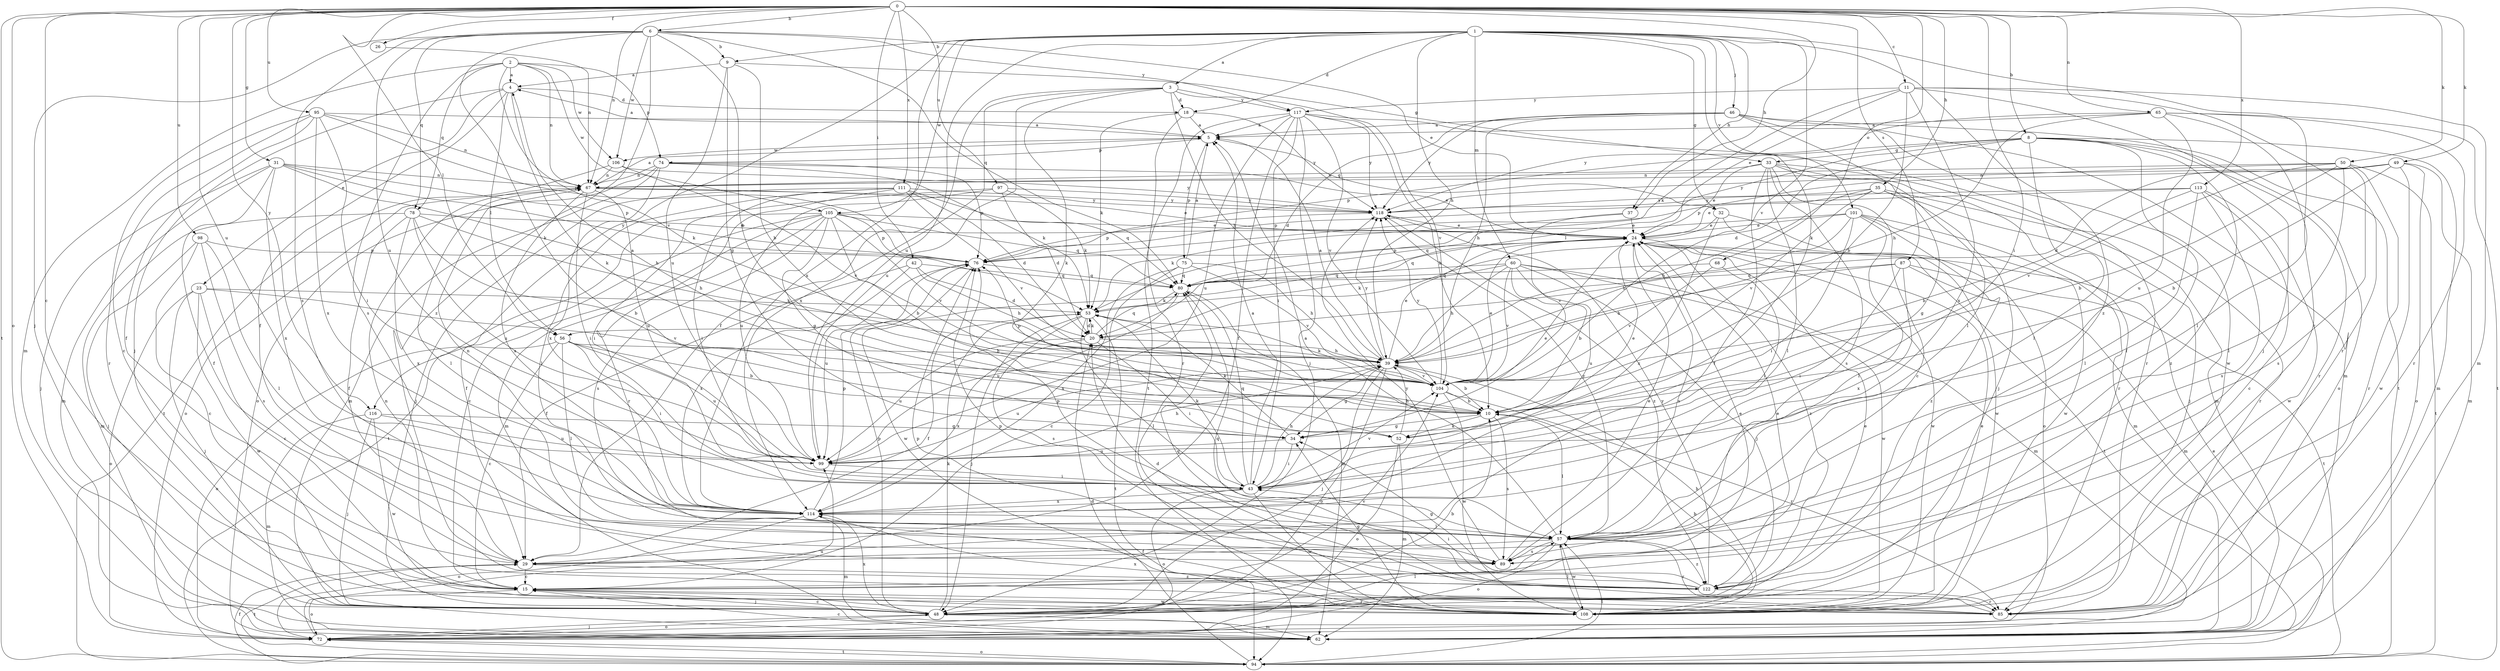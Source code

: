 strict digraph  {
0;
1;
2;
3;
4;
5;
6;
8;
9;
10;
11;
15;
18;
20;
23;
24;
26;
29;
31;
32;
33;
34;
35;
37;
39;
42;
43;
46;
48;
49;
50;
52;
53;
56;
57;
60;
62;
65;
67;
68;
72;
74;
75;
76;
78;
80;
85;
87;
89;
94;
95;
97;
98;
99;
101;
104;
105;
106;
108;
111;
113;
114;
116;
117;
118;
122;
0 -> 6  [label=b];
0 -> 8  [label=b];
0 -> 11  [label=c];
0 -> 15  [label=c];
0 -> 26  [label=f];
0 -> 31  [label=g];
0 -> 35  [label=h];
0 -> 37  [label=h];
0 -> 42  [label=i];
0 -> 43  [label=i];
0 -> 49  [label=k];
0 -> 50  [label=k];
0 -> 56  [label=l];
0 -> 65  [label=n];
0 -> 67  [label=n];
0 -> 68  [label=o];
0 -> 72  [label=o];
0 -> 87  [label=s];
0 -> 94  [label=t];
0 -> 95  [label=u];
0 -> 97  [label=u];
0 -> 98  [label=u];
0 -> 99  [label=u];
0 -> 111  [label=x];
0 -> 113  [label=x];
0 -> 116  [label=y];
1 -> 3  [label=a];
1 -> 9  [label=b];
1 -> 18  [label=d];
1 -> 32  [label=g];
1 -> 37  [label=h];
1 -> 39  [label=h];
1 -> 46  [label=j];
1 -> 52  [label=k];
1 -> 60  [label=m];
1 -> 85  [label=r];
1 -> 99  [label=u];
1 -> 101  [label=v];
1 -> 104  [label=v];
1 -> 105  [label=w];
1 -> 114  [label=x];
1 -> 116  [label=y];
1 -> 122  [label=z];
2 -> 4  [label=a];
2 -> 62  [label=m];
2 -> 67  [label=n];
2 -> 74  [label=p];
2 -> 78  [label=q];
2 -> 89  [label=s];
2 -> 104  [label=v];
2 -> 105  [label=w];
2 -> 106  [label=w];
3 -> 18  [label=d];
3 -> 29  [label=f];
3 -> 39  [label=h];
3 -> 52  [label=k];
3 -> 99  [label=u];
3 -> 104  [label=v];
3 -> 114  [label=x];
3 -> 117  [label=y];
4 -> 18  [label=d];
4 -> 23  [label=e];
4 -> 29  [label=f];
4 -> 48  [label=j];
4 -> 52  [label=k];
4 -> 56  [label=l];
5 -> 4  [label=a];
5 -> 32  [label=g];
5 -> 74  [label=p];
5 -> 75  [label=p];
5 -> 106  [label=w];
6 -> 9  [label=b];
6 -> 10  [label=b];
6 -> 24  [label=e];
6 -> 48  [label=j];
6 -> 52  [label=k];
6 -> 78  [label=q];
6 -> 80  [label=q];
6 -> 89  [label=s];
6 -> 99  [label=u];
6 -> 106  [label=w];
6 -> 117  [label=y];
6 -> 122  [label=z];
8 -> 20  [label=d];
8 -> 29  [label=f];
8 -> 33  [label=g];
8 -> 56  [label=l];
8 -> 57  [label=l];
8 -> 62  [label=m];
8 -> 72  [label=o];
8 -> 76  [label=p];
8 -> 85  [label=r];
8 -> 122  [label=z];
9 -> 4  [label=a];
9 -> 10  [label=b];
9 -> 33  [label=g];
9 -> 34  [label=g];
9 -> 99  [label=u];
10 -> 4  [label=a];
10 -> 34  [label=g];
10 -> 52  [label=k];
10 -> 57  [label=l];
10 -> 89  [label=s];
11 -> 10  [label=b];
11 -> 24  [label=e];
11 -> 48  [label=j];
11 -> 53  [label=k];
11 -> 62  [label=m];
11 -> 85  [label=r];
11 -> 114  [label=x];
11 -> 117  [label=y];
15 -> 24  [label=e];
15 -> 48  [label=j];
15 -> 72  [label=o];
15 -> 85  [label=r];
15 -> 108  [label=w];
18 -> 5  [label=a];
18 -> 53  [label=k];
18 -> 85  [label=r];
18 -> 118  [label=y];
20 -> 39  [label=h];
20 -> 43  [label=i];
20 -> 53  [label=k];
20 -> 80  [label=q];
20 -> 99  [label=u];
20 -> 114  [label=x];
23 -> 15  [label=c];
23 -> 48  [label=j];
23 -> 53  [label=k];
23 -> 72  [label=o];
23 -> 104  [label=v];
23 -> 108  [label=w];
24 -> 76  [label=p];
24 -> 80  [label=q];
24 -> 89  [label=s];
24 -> 94  [label=t];
24 -> 108  [label=w];
24 -> 122  [label=z];
26 -> 67  [label=n];
29 -> 15  [label=c];
29 -> 94  [label=t];
29 -> 122  [label=z];
31 -> 29  [label=f];
31 -> 39  [label=h];
31 -> 48  [label=j];
31 -> 53  [label=k];
31 -> 62  [label=m];
31 -> 67  [label=n];
31 -> 76  [label=p];
31 -> 114  [label=x];
32 -> 24  [label=e];
32 -> 72  [label=o];
32 -> 108  [label=w];
32 -> 114  [label=x];
33 -> 15  [label=c];
33 -> 24  [label=e];
33 -> 29  [label=f];
33 -> 48  [label=j];
33 -> 57  [label=l];
33 -> 62  [label=m];
33 -> 67  [label=n];
33 -> 85  [label=r];
33 -> 89  [label=s];
34 -> 24  [label=e];
34 -> 43  [label=i];
34 -> 53  [label=k];
34 -> 99  [label=u];
35 -> 24  [label=e];
35 -> 34  [label=g];
35 -> 39  [label=h];
35 -> 48  [label=j];
35 -> 85  [label=r];
35 -> 104  [label=v];
35 -> 118  [label=y];
37 -> 24  [label=e];
37 -> 53  [label=k];
37 -> 104  [label=v];
39 -> 5  [label=a];
39 -> 10  [label=b];
39 -> 24  [label=e];
39 -> 34  [label=g];
39 -> 48  [label=j];
39 -> 72  [label=o];
39 -> 99  [label=u];
39 -> 104  [label=v];
39 -> 118  [label=y];
42 -> 20  [label=d];
42 -> 29  [label=f];
42 -> 39  [label=h];
42 -> 80  [label=q];
42 -> 114  [label=x];
43 -> 5  [label=a];
43 -> 39  [label=h];
43 -> 53  [label=k];
43 -> 72  [label=o];
43 -> 80  [label=q];
43 -> 104  [label=v];
43 -> 108  [label=w];
43 -> 114  [label=x];
46 -> 5  [label=a];
46 -> 20  [label=d];
46 -> 39  [label=h];
46 -> 57  [label=l];
46 -> 62  [label=m];
46 -> 94  [label=t];
46 -> 108  [label=w];
46 -> 118  [label=y];
48 -> 10  [label=b];
48 -> 15  [label=c];
48 -> 24  [label=e];
48 -> 53  [label=k];
48 -> 57  [label=l];
48 -> 62  [label=m];
48 -> 72  [label=o];
48 -> 76  [label=p];
48 -> 104  [label=v];
48 -> 114  [label=x];
49 -> 10  [label=b];
49 -> 20  [label=d];
49 -> 62  [label=m];
49 -> 67  [label=n];
49 -> 72  [label=o];
49 -> 76  [label=p];
49 -> 108  [label=w];
50 -> 10  [label=b];
50 -> 57  [label=l];
50 -> 67  [label=n];
50 -> 85  [label=r];
50 -> 89  [label=s];
50 -> 94  [label=t];
50 -> 104  [label=v];
50 -> 118  [label=y];
52 -> 24  [label=e];
52 -> 39  [label=h];
52 -> 62  [label=m];
52 -> 72  [label=o];
53 -> 20  [label=d];
53 -> 29  [label=f];
53 -> 48  [label=j];
53 -> 57  [label=l];
53 -> 89  [label=s];
53 -> 94  [label=t];
56 -> 10  [label=b];
56 -> 15  [label=c];
56 -> 39  [label=h];
56 -> 43  [label=i];
56 -> 57  [label=l];
56 -> 72  [label=o];
56 -> 99  [label=u];
57 -> 5  [label=a];
57 -> 29  [label=f];
57 -> 72  [label=o];
57 -> 76  [label=p];
57 -> 85  [label=r];
57 -> 89  [label=s];
57 -> 108  [label=w];
57 -> 118  [label=y];
57 -> 122  [label=z];
60 -> 10  [label=b];
60 -> 39  [label=h];
60 -> 48  [label=j];
60 -> 53  [label=k];
60 -> 62  [label=m];
60 -> 80  [label=q];
60 -> 99  [label=u];
60 -> 104  [label=v];
60 -> 108  [label=w];
62 -> 15  [label=c];
65 -> 5  [label=a];
65 -> 39  [label=h];
65 -> 57  [label=l];
65 -> 85  [label=r];
65 -> 94  [label=t];
65 -> 99  [label=u];
65 -> 118  [label=y];
67 -> 5  [label=a];
67 -> 24  [label=e];
67 -> 43  [label=i];
67 -> 57  [label=l];
67 -> 72  [label=o];
67 -> 99  [label=u];
67 -> 114  [label=x];
67 -> 118  [label=y];
68 -> 43  [label=i];
68 -> 80  [label=q];
68 -> 104  [label=v];
72 -> 48  [label=j];
72 -> 94  [label=t];
72 -> 99  [label=u];
74 -> 24  [label=e];
74 -> 53  [label=k];
74 -> 62  [label=m];
74 -> 67  [label=n];
74 -> 72  [label=o];
74 -> 76  [label=p];
74 -> 114  [label=x];
75 -> 5  [label=a];
75 -> 15  [label=c];
75 -> 39  [label=h];
75 -> 80  [label=q];
75 -> 104  [label=v];
75 -> 114  [label=x];
76 -> 80  [label=q];
76 -> 99  [label=u];
76 -> 108  [label=w];
78 -> 10  [label=b];
78 -> 24  [label=e];
78 -> 29  [label=f];
78 -> 39  [label=h];
78 -> 62  [label=m];
78 -> 99  [label=u];
78 -> 114  [label=x];
80 -> 53  [label=k];
80 -> 62  [label=m];
80 -> 99  [label=u];
85 -> 67  [label=n];
85 -> 80  [label=q];
87 -> 39  [label=h];
87 -> 43  [label=i];
87 -> 62  [label=m];
87 -> 80  [label=q];
87 -> 94  [label=t];
87 -> 114  [label=x];
89 -> 24  [label=e];
89 -> 118  [label=y];
94 -> 20  [label=d];
94 -> 24  [label=e];
94 -> 29  [label=f];
94 -> 57  [label=l];
94 -> 72  [label=o];
95 -> 5  [label=a];
95 -> 15  [label=c];
95 -> 29  [label=f];
95 -> 43  [label=i];
95 -> 67  [label=n];
95 -> 76  [label=p];
95 -> 85  [label=r];
95 -> 114  [label=x];
97 -> 20  [label=d];
97 -> 43  [label=i];
97 -> 53  [label=k];
97 -> 99  [label=u];
97 -> 118  [label=y];
98 -> 15  [label=c];
98 -> 48  [label=j];
98 -> 57  [label=l];
98 -> 76  [label=p];
98 -> 89  [label=s];
99 -> 39  [label=h];
99 -> 43  [label=i];
101 -> 24  [label=e];
101 -> 39  [label=h];
101 -> 43  [label=i];
101 -> 57  [label=l];
101 -> 62  [label=m];
101 -> 80  [label=q];
101 -> 108  [label=w];
101 -> 122  [label=z];
104 -> 10  [label=b];
104 -> 24  [label=e];
104 -> 53  [label=k];
104 -> 76  [label=p];
104 -> 85  [label=r];
104 -> 108  [label=w];
104 -> 118  [label=y];
105 -> 10  [label=b];
105 -> 15  [label=c];
105 -> 24  [label=e];
105 -> 29  [label=f];
105 -> 34  [label=g];
105 -> 62  [label=m];
105 -> 76  [label=p];
105 -> 80  [label=q];
105 -> 89  [label=s];
105 -> 94  [label=t];
105 -> 104  [label=v];
106 -> 67  [label=n];
106 -> 94  [label=t];
106 -> 104  [label=v];
106 -> 118  [label=y];
108 -> 10  [label=b];
108 -> 24  [label=e];
108 -> 34  [label=g];
108 -> 39  [label=h];
108 -> 57  [label=l];
108 -> 76  [label=p];
108 -> 114  [label=x];
111 -> 20  [label=d];
111 -> 43  [label=i];
111 -> 48  [label=j];
111 -> 57  [label=l];
111 -> 80  [label=q];
111 -> 85  [label=r];
111 -> 104  [label=v];
111 -> 118  [label=y];
113 -> 10  [label=b];
113 -> 15  [label=c];
113 -> 57  [label=l];
113 -> 76  [label=p];
113 -> 89  [label=s];
113 -> 108  [label=w];
113 -> 118  [label=y];
114 -> 57  [label=l];
114 -> 62  [label=m];
114 -> 67  [label=n];
114 -> 72  [label=o];
114 -> 76  [label=p];
116 -> 34  [label=g];
116 -> 48  [label=j];
116 -> 62  [label=m];
116 -> 99  [label=u];
116 -> 108  [label=w];
117 -> 5  [label=a];
117 -> 10  [label=b];
117 -> 29  [label=f];
117 -> 43  [label=i];
117 -> 48  [label=j];
117 -> 85  [label=r];
117 -> 94  [label=t];
117 -> 99  [label=u];
117 -> 104  [label=v];
117 -> 118  [label=y];
118 -> 24  [label=e];
118 -> 76  [label=p];
118 -> 122  [label=z];
122 -> 20  [label=d];
122 -> 24  [label=e];
122 -> 34  [label=g];
122 -> 43  [label=i];
122 -> 76  [label=p];
122 -> 80  [label=q];
122 -> 85  [label=r];
122 -> 118  [label=y];
}

